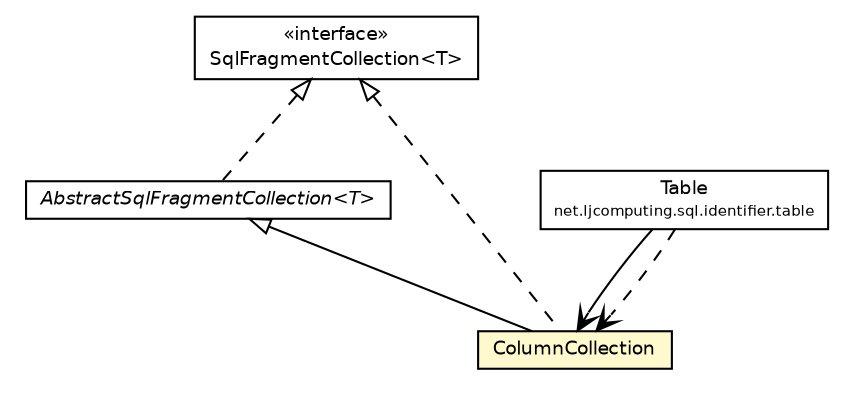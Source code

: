 #!/usr/local/bin/dot
#
# Class diagram 
# Generated by UMLGraph version R5_6 (http://www.umlgraph.org/)
#

digraph G {
	edge [fontname="Helvetica",fontsize=10,labelfontname="Helvetica",labelfontsize=10];
	node [fontname="Helvetica",fontsize=10,shape=plaintext];
	nodesep=0.25;
	ranksep=0.5;
	// net.ljcomputing.sql.collection.AbstractSqlFragmentCollection<T>
	c624 [label=<<table title="net.ljcomputing.sql.collection.AbstractSqlFragmentCollection" border="0" cellborder="1" cellspacing="0" cellpadding="2" port="p" href="./AbstractSqlFragmentCollection.html">
		<tr><td><table border="0" cellspacing="0" cellpadding="1">
<tr><td align="center" balign="center"><font face="Helvetica-Oblique"> AbstractSqlFragmentCollection&lt;T&gt; </font></td></tr>
		</table></td></tr>
		</table>>, URL="./AbstractSqlFragmentCollection.html", fontname="Helvetica", fontcolor="black", fontsize=9.0];
	// net.ljcomputing.sql.collection.SqlFragmentCollection<T>
	c627 [label=<<table title="net.ljcomputing.sql.collection.SqlFragmentCollection" border="0" cellborder="1" cellspacing="0" cellpadding="2" port="p" href="./SqlFragmentCollection.html">
		<tr><td><table border="0" cellspacing="0" cellpadding="1">
<tr><td align="center" balign="center"> &#171;interface&#187; </td></tr>
<tr><td align="center" balign="center"> SqlFragmentCollection&lt;T&gt; </td></tr>
		</table></td></tr>
		</table>>, URL="./SqlFragmentCollection.html", fontname="Helvetica", fontcolor="black", fontsize=9.0];
	// net.ljcomputing.sql.collection.ColumnCollection
	c628 [label=<<table title="net.ljcomputing.sql.collection.ColumnCollection" border="0" cellborder="1" cellspacing="0" cellpadding="2" port="p" bgcolor="lemonChiffon" href="./ColumnCollection.html">
		<tr><td><table border="0" cellspacing="0" cellpadding="1">
<tr><td align="center" balign="center"> ColumnCollection </td></tr>
		</table></td></tr>
		</table>>, URL="./ColumnCollection.html", fontname="Helvetica", fontcolor="black", fontsize=9.0];
	// net.ljcomputing.sql.identifier.table.Table
	c632 [label=<<table title="net.ljcomputing.sql.identifier.table.Table" border="0" cellborder="1" cellspacing="0" cellpadding="2" port="p" href="../identifier/table/Table.html">
		<tr><td><table border="0" cellspacing="0" cellpadding="1">
<tr><td align="center" balign="center"> Table </td></tr>
<tr><td align="center" balign="center"><font point-size="7.0"> net.ljcomputing.sql.identifier.table </font></td></tr>
		</table></td></tr>
		</table>>, URL="../identifier/table/Table.html", fontname="Helvetica", fontcolor="black", fontsize=9.0];
	//net.ljcomputing.sql.collection.AbstractSqlFragmentCollection<T> implements net.ljcomputing.sql.collection.SqlFragmentCollection<T>
	c627:p -> c624:p [dir=back,arrowtail=empty,style=dashed];
	//net.ljcomputing.sql.collection.ColumnCollection extends net.ljcomputing.sql.collection.AbstractSqlFragmentCollection<net.ljcomputing.sql.identifier.column.Column>
	c624:p -> c628:p [dir=back,arrowtail=empty];
	//net.ljcomputing.sql.collection.ColumnCollection implements net.ljcomputing.sql.collection.SqlFragmentCollection<T>
	c627:p -> c628:p [dir=back,arrowtail=empty,style=dashed];
	// net.ljcomputing.sql.identifier.table.Table NAVASSOC net.ljcomputing.sql.collection.ColumnCollection
	c632:p -> c628:p [taillabel="", label="", headlabel="", fontname="Helvetica", fontcolor="black", fontsize=10.0, color="black", arrowhead=open];
	// net.ljcomputing.sql.identifier.table.Table DEPEND net.ljcomputing.sql.collection.ColumnCollection
	c632:p -> c628:p [taillabel="", label="", headlabel="", fontname="Helvetica", fontcolor="black", fontsize=10.0, color="black", arrowhead=open, style=dashed];
}

